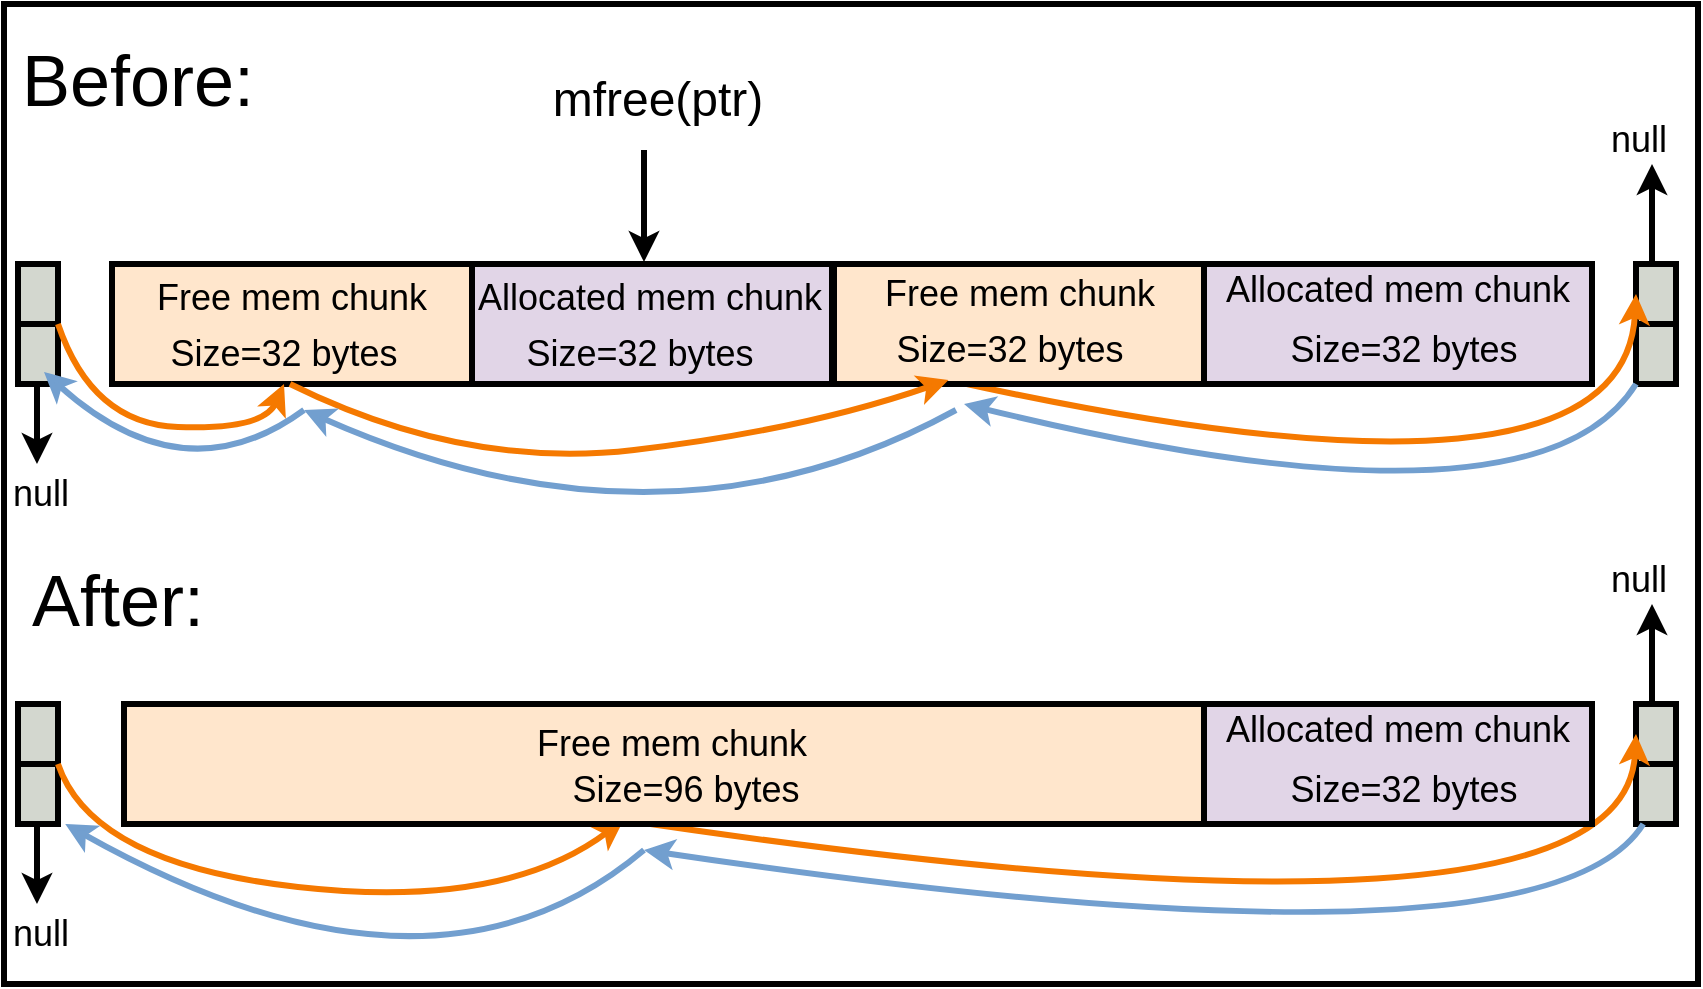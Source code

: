 <mxfile version="21.6.6" type="device">
  <diagram name="Page-1" id="aGrNsAUD6rLRG3-fpc4p">
    <mxGraphModel dx="2217" dy="751" grid="1" gridSize="10" guides="1" tooltips="1" connect="1" arrows="1" fold="1" page="1" pageScale="1" pageWidth="850" pageHeight="1100" math="0" shadow="0">
      <root>
        <mxCell id="0" />
        <mxCell id="1" parent="0" />
        <mxCell id="Dw3qF6tHwgRVVZFkppPR-358" value="" style="rounded=0;whiteSpace=wrap;html=1;strokeWidth=3;fillColor=none;" vertex="1" parent="1">
          <mxGeometry y="167" width="847" height="490" as="geometry" />
        </mxCell>
        <mxCell id="Dw3qF6tHwgRVVZFkppPR-285" value="&lt;font style=&quot;font-size: 36px;&quot;&gt;Before:&lt;/font&gt;" style="text;html=1;strokeColor=none;fillColor=none;align=center;verticalAlign=middle;whiteSpace=wrap;rounded=0;" vertex="1" parent="1">
          <mxGeometry x="37" y="190" width="60" height="30" as="geometry" />
        </mxCell>
        <mxCell id="Dw3qF6tHwgRVVZFkppPR-329" value="" style="rounded=0;whiteSpace=wrap;html=1;strokeWidth=3;" vertex="1" parent="1">
          <mxGeometry x="64" y="297" width="730" height="60" as="geometry" />
        </mxCell>
        <mxCell id="Dw3qF6tHwgRVVZFkppPR-330" value="" style="rounded=0;whiteSpace=wrap;html=1;strokeWidth=3;fillColor=#ffe6cc;strokeColor=default;" vertex="1" parent="1">
          <mxGeometry x="54" y="297" width="180" height="60" as="geometry" />
        </mxCell>
        <mxCell id="Dw3qF6tHwgRVVZFkppPR-331" value="&lt;div&gt;&lt;font style=&quot;font-size: 18px;&quot;&gt;Free mem chunk&lt;/font&gt;&lt;/div&gt;" style="text;html=1;strokeColor=none;fillColor=none;align=center;verticalAlign=middle;whiteSpace=wrap;rounded=0;" vertex="1" parent="1">
          <mxGeometry x="39" y="299" width="210" height="30" as="geometry" />
        </mxCell>
        <mxCell id="Dw3qF6tHwgRVVZFkppPR-332" value="&lt;font style=&quot;font-size: 18px;&quot;&gt;Size=32 bytes&lt;br&gt;&lt;/font&gt;" style="text;html=1;strokeColor=none;fillColor=none;align=center;verticalAlign=middle;whiteSpace=wrap;rounded=0;" vertex="1" parent="1">
          <mxGeometry x="76" y="327" width="128" height="30" as="geometry" />
        </mxCell>
        <mxCell id="Dw3qF6tHwgRVVZFkppPR-333" value="" style="rounded=0;whiteSpace=wrap;html=1;strokeWidth=3;fillColor=#d3d7cf;" vertex="1" parent="1">
          <mxGeometry x="7" y="297" width="20" height="60" as="geometry" />
        </mxCell>
        <mxCell id="Dw3qF6tHwgRVVZFkppPR-334" value="" style="endArrow=none;html=1;rounded=0;strokeWidth=3;entryX=1;entryY=0.5;entryDx=0;entryDy=0;" edge="1" parent="1" target="Dw3qF6tHwgRVVZFkppPR-333">
          <mxGeometry width="50" height="50" relative="1" as="geometry">
            <mxPoint x="7" y="327" as="sourcePoint" />
            <mxPoint x="57" y="277" as="targetPoint" />
          </mxGeometry>
        </mxCell>
        <mxCell id="Dw3qF6tHwgRVVZFkppPR-335" value="" style="rounded=0;whiteSpace=wrap;html=1;strokeWidth=3;fillColor=#d3d7cf;" vertex="1" parent="1">
          <mxGeometry x="816" y="297" width="20" height="60" as="geometry" />
        </mxCell>
        <mxCell id="Dw3qF6tHwgRVVZFkppPR-336" value="" style="endArrow=none;html=1;rounded=0;strokeWidth=3;entryX=1;entryY=0.5;entryDx=0;entryDy=0;" edge="1" parent="1" target="Dw3qF6tHwgRVVZFkppPR-335">
          <mxGeometry width="50" height="50" relative="1" as="geometry">
            <mxPoint x="816" y="327" as="sourcePoint" />
            <mxPoint x="866" y="277" as="targetPoint" />
          </mxGeometry>
        </mxCell>
        <mxCell id="Dw3qF6tHwgRVVZFkppPR-337" value="" style="endArrow=classic;html=1;rounded=0;strokeWidth=3;" edge="1" parent="1">
          <mxGeometry width="50" height="50" relative="1" as="geometry">
            <mxPoint x="16.5" y="357" as="sourcePoint" />
            <mxPoint x="16.5" y="397" as="targetPoint" />
          </mxGeometry>
        </mxCell>
        <mxCell id="Dw3qF6tHwgRVVZFkppPR-338" value="&lt;font style=&quot;font-size: 18px;&quot;&gt;null&lt;br&gt;&lt;/font&gt;" style="text;html=1;strokeColor=none;fillColor=none;align=center;verticalAlign=middle;whiteSpace=wrap;rounded=0;" vertex="1" parent="1">
          <mxGeometry y="397" width="37" height="30" as="geometry" />
        </mxCell>
        <mxCell id="Dw3qF6tHwgRVVZFkppPR-339" value="" style="curved=1;endArrow=classic;html=1;rounded=0;strokeWidth=3;exitX=1;exitY=0.5;exitDx=0;exitDy=0;strokeColor=#f57900;entryX=0.5;entryY=1;entryDx=0;entryDy=0;" edge="1" parent="1" source="Dw3qF6tHwgRVVZFkppPR-333" target="Dw3qF6tHwgRVVZFkppPR-332">
          <mxGeometry width="50" height="50" relative="1" as="geometry">
            <mxPoint x="426.5" y="390" as="sourcePoint" />
            <mxPoint x="687" y="367" as="targetPoint" />
            <Array as="points">
              <mxPoint x="44" y="377" />
              <mxPoint x="130" y="380" />
            </Array>
          </mxGeometry>
        </mxCell>
        <mxCell id="Dw3qF6tHwgRVVZFkppPR-340" value="" style="curved=1;endArrow=classic;html=1;rounded=0;strokeWidth=3;entryX=0;entryY=0.25;entryDx=0;entryDy=0;strokeColor=#f57900;exitX=0.25;exitY=1;exitDx=0;exitDy=0;" edge="1" parent="1" source="Dw3qF6tHwgRVVZFkppPR-349" target="Dw3qF6tHwgRVVZFkppPR-335">
          <mxGeometry width="50" height="50" relative="1" as="geometry">
            <mxPoint x="697" y="367" as="sourcePoint" />
            <mxPoint x="1185.75" y="357" as="targetPoint" />
            <Array as="points">
              <mxPoint x="810" y="430" />
            </Array>
          </mxGeometry>
        </mxCell>
        <mxCell id="Dw3qF6tHwgRVVZFkppPR-341" value="" style="endArrow=classic;html=1;rounded=0;strokeWidth=3;" edge="1" parent="1">
          <mxGeometry width="50" height="50" relative="1" as="geometry">
            <mxPoint x="824" y="297" as="sourcePoint" />
            <mxPoint x="824" y="247" as="targetPoint" />
          </mxGeometry>
        </mxCell>
        <mxCell id="Dw3qF6tHwgRVVZFkppPR-342" value="" style="curved=1;endArrow=classic;html=1;rounded=0;exitX=0.5;exitY=1;exitDx=0;exitDy=0;strokeWidth=3;strokeColor=#729fcf;" edge="1" parent="1">
          <mxGeometry width="50" height="50" relative="1" as="geometry">
            <mxPoint x="816" y="357" as="sourcePoint" />
            <mxPoint x="480" y="367" as="targetPoint" />
            <Array as="points">
              <mxPoint x="766" y="437" />
            </Array>
          </mxGeometry>
        </mxCell>
        <mxCell id="Dw3qF6tHwgRVVZFkppPR-344" value="" style="rounded=0;whiteSpace=wrap;html=1;strokeWidth=3;fillColor=#e1d5e7;" vertex="1" parent="1">
          <mxGeometry x="234" y="297" width="180" height="60" as="geometry" />
        </mxCell>
        <mxCell id="Dw3qF6tHwgRVVZFkppPR-345" value="&lt;font style=&quot;font-size: 18px;&quot;&gt;Size=32 bytes&lt;br&gt;&lt;/font&gt;" style="text;html=1;strokeColor=none;fillColor=none;align=center;verticalAlign=middle;whiteSpace=wrap;rounded=0;" vertex="1" parent="1">
          <mxGeometry x="256" y="327" width="124" height="30" as="geometry" />
        </mxCell>
        <mxCell id="Dw3qF6tHwgRVVZFkppPR-346" value="&lt;font style=&quot;font-size: 18px;&quot;&gt;Allocated mem chunk&lt;/font&gt;" style="text;html=1;strokeColor=none;fillColor=none;align=center;verticalAlign=middle;whiteSpace=wrap;rounded=0;" vertex="1" parent="1">
          <mxGeometry x="217.5" y="301" width="209.5" height="26" as="geometry" />
        </mxCell>
        <mxCell id="Dw3qF6tHwgRVVZFkppPR-347" value="" style="rounded=0;whiteSpace=wrap;html=1;strokeWidth=3;fillColor=#ffe6cc;strokeColor=default;" vertex="1" parent="1">
          <mxGeometry x="415" y="297" width="185" height="60" as="geometry" />
        </mxCell>
        <mxCell id="Dw3qF6tHwgRVVZFkppPR-348" value="" style="rounded=0;whiteSpace=wrap;html=1;strokeWidth=3;fillColor=#e1d5e7;strokeColor=default;" vertex="1" parent="1">
          <mxGeometry x="600" y="297" width="194" height="60" as="geometry" />
        </mxCell>
        <mxCell id="Dw3qF6tHwgRVVZFkppPR-349" value="&lt;font style=&quot;font-size: 18px;&quot;&gt;Size=32 bytes&lt;br&gt;&lt;/font&gt;" style="text;html=1;strokeColor=none;fillColor=none;align=center;verticalAlign=middle;whiteSpace=wrap;rounded=0;" vertex="1" parent="1">
          <mxGeometry x="441.25" y="325" width="124" height="30" as="geometry" />
        </mxCell>
        <mxCell id="Dw3qF6tHwgRVVZFkppPR-350" value="&lt;font style=&quot;font-size: 18px;&quot;&gt;Free mem chunk&lt;/font&gt;" style="text;html=1;strokeColor=none;fillColor=none;align=center;verticalAlign=middle;whiteSpace=wrap;rounded=0;" vertex="1" parent="1">
          <mxGeometry x="402.75" y="299" width="209.5" height="26" as="geometry" />
        </mxCell>
        <mxCell id="Dw3qF6tHwgRVVZFkppPR-351" value="&lt;font style=&quot;font-size: 18px;&quot;&gt;Allocated mem chunk&lt;/font&gt;" style="text;html=1;strokeColor=none;fillColor=none;align=center;verticalAlign=middle;whiteSpace=wrap;rounded=0;" vertex="1" parent="1">
          <mxGeometry x="608" y="295" width="178" height="30" as="geometry" />
        </mxCell>
        <mxCell id="Dw3qF6tHwgRVVZFkppPR-352" value="&lt;font style=&quot;font-size: 18px;&quot;&gt;Size=32 bytes&lt;br&gt;&lt;/font&gt;" style="text;html=1;strokeColor=none;fillColor=none;align=center;verticalAlign=middle;whiteSpace=wrap;rounded=0;" vertex="1" parent="1">
          <mxGeometry x="627" y="325" width="146" height="30" as="geometry" />
        </mxCell>
        <mxCell id="Dw3qF6tHwgRVVZFkppPR-353" value="&lt;font style=&quot;font-size: 24px;&quot;&gt;mfree(ptr)&lt;/font&gt;" style="text;html=1;strokeColor=none;fillColor=none;align=center;verticalAlign=middle;whiteSpace=wrap;rounded=0;" vertex="1" parent="1">
          <mxGeometry x="297" y="200" width="60" height="30" as="geometry" />
        </mxCell>
        <mxCell id="Dw3qF6tHwgRVVZFkppPR-354" value="" style="endArrow=classic;html=1;rounded=0;strokeWidth=3;" edge="1" parent="1">
          <mxGeometry width="50" height="50" relative="1" as="geometry">
            <mxPoint x="320" y="240" as="sourcePoint" />
            <mxPoint x="320" y="296" as="targetPoint" />
          </mxGeometry>
        </mxCell>
        <mxCell id="Dw3qF6tHwgRVVZFkppPR-363" value="" style="rounded=0;whiteSpace=wrap;html=1;strokeWidth=3;" vertex="1" parent="1">
          <mxGeometry x="64" y="517" width="730" height="60" as="geometry" />
        </mxCell>
        <mxCell id="Dw3qF6tHwgRVVZFkppPR-367" value="" style="rounded=0;whiteSpace=wrap;html=1;strokeWidth=3;fillColor=#d3d7cf;" vertex="1" parent="1">
          <mxGeometry x="7" y="517" width="20" height="60" as="geometry" />
        </mxCell>
        <mxCell id="Dw3qF6tHwgRVVZFkppPR-368" value="" style="endArrow=none;html=1;rounded=0;strokeWidth=3;entryX=1;entryY=0.5;entryDx=0;entryDy=0;" edge="1" parent="1" target="Dw3qF6tHwgRVVZFkppPR-367">
          <mxGeometry width="50" height="50" relative="1" as="geometry">
            <mxPoint x="7" y="547" as="sourcePoint" />
            <mxPoint x="57" y="497" as="targetPoint" />
          </mxGeometry>
        </mxCell>
        <mxCell id="Dw3qF6tHwgRVVZFkppPR-369" value="" style="rounded=0;whiteSpace=wrap;html=1;strokeWidth=3;fillColor=#d3d7cf;" vertex="1" parent="1">
          <mxGeometry x="816" y="517" width="20" height="60" as="geometry" />
        </mxCell>
        <mxCell id="Dw3qF6tHwgRVVZFkppPR-370" value="" style="endArrow=none;html=1;rounded=0;strokeWidth=3;entryX=1;entryY=0.5;entryDx=0;entryDy=0;" edge="1" parent="1" target="Dw3qF6tHwgRVVZFkppPR-369">
          <mxGeometry width="50" height="50" relative="1" as="geometry">
            <mxPoint x="816" y="547" as="sourcePoint" />
            <mxPoint x="866" y="497" as="targetPoint" />
          </mxGeometry>
        </mxCell>
        <mxCell id="Dw3qF6tHwgRVVZFkppPR-371" value="" style="endArrow=classic;html=1;rounded=0;strokeWidth=3;" edge="1" parent="1">
          <mxGeometry width="50" height="50" relative="1" as="geometry">
            <mxPoint x="16.5" y="577" as="sourcePoint" />
            <mxPoint x="16.5" y="617" as="targetPoint" />
          </mxGeometry>
        </mxCell>
        <mxCell id="Dw3qF6tHwgRVVZFkppPR-372" value="&lt;font style=&quot;font-size: 18px;&quot;&gt;null&lt;br&gt;&lt;/font&gt;" style="text;html=1;strokeColor=none;fillColor=none;align=center;verticalAlign=middle;whiteSpace=wrap;rounded=0;" vertex="1" parent="1">
          <mxGeometry y="617" width="37" height="30" as="geometry" />
        </mxCell>
        <mxCell id="Dw3qF6tHwgRVVZFkppPR-373" value="" style="curved=1;endArrow=classic;html=1;rounded=0;strokeWidth=3;exitX=1;exitY=0.5;exitDx=0;exitDy=0;strokeColor=#f57900;entryX=0.25;entryY=1;entryDx=0;entryDy=0;" edge="1" parent="1" source="Dw3qF6tHwgRVVZFkppPR-367" target="Dw3qF6tHwgRVVZFkppPR-381">
          <mxGeometry width="50" height="50" relative="1" as="geometry">
            <mxPoint x="426.5" y="610" as="sourcePoint" />
            <mxPoint x="687" y="587" as="targetPoint" />
            <Array as="points">
              <mxPoint x="44" y="597" />
              <mxPoint x="250" y="620" />
            </Array>
          </mxGeometry>
        </mxCell>
        <mxCell id="Dw3qF6tHwgRVVZFkppPR-374" value="" style="curved=1;endArrow=classic;html=1;rounded=0;strokeWidth=3;entryX=0;entryY=0.25;entryDx=0;entryDy=0;strokeColor=#f57900;exitX=0.25;exitY=1;exitDx=0;exitDy=0;" edge="1" parent="1" source="Dw3qF6tHwgRVVZFkppPR-381" target="Dw3qF6tHwgRVVZFkppPR-369">
          <mxGeometry width="50" height="50" relative="1" as="geometry">
            <mxPoint x="697" y="587" as="sourcePoint" />
            <mxPoint x="1185.75" y="577" as="targetPoint" />
            <Array as="points">
              <mxPoint x="810" y="650" />
            </Array>
          </mxGeometry>
        </mxCell>
        <mxCell id="Dw3qF6tHwgRVVZFkppPR-375" value="" style="endArrow=classic;html=1;rounded=0;strokeWidth=3;" edge="1" parent="1">
          <mxGeometry width="50" height="50" relative="1" as="geometry">
            <mxPoint x="824" y="517" as="sourcePoint" />
            <mxPoint x="824" y="467" as="targetPoint" />
          </mxGeometry>
        </mxCell>
        <mxCell id="Dw3qF6tHwgRVVZFkppPR-376" value="" style="rounded=0;whiteSpace=wrap;html=1;strokeWidth=3;fillColor=#e1d5e7;" vertex="1" parent="1">
          <mxGeometry x="234" y="517" width="180" height="60" as="geometry" />
        </mxCell>
        <mxCell id="Dw3qF6tHwgRVVZFkppPR-379" value="" style="rounded=0;whiteSpace=wrap;html=1;strokeWidth=3;fillColor=#ffe6cc;strokeColor=default;" vertex="1" parent="1">
          <mxGeometry x="60" y="517" width="540" height="60" as="geometry" />
        </mxCell>
        <mxCell id="Dw3qF6tHwgRVVZFkppPR-380" value="" style="rounded=0;whiteSpace=wrap;html=1;strokeWidth=3;fillColor=#e1d5e7;strokeColor=default;" vertex="1" parent="1">
          <mxGeometry x="600" y="517" width="194" height="60" as="geometry" />
        </mxCell>
        <mxCell id="Dw3qF6tHwgRVVZFkppPR-381" value="&lt;font style=&quot;font-size: 18px;&quot;&gt;Size=96 bytes&lt;br&gt;&lt;/font&gt;" style="text;html=1;strokeColor=none;fillColor=none;align=center;verticalAlign=middle;whiteSpace=wrap;rounded=0;" vertex="1" parent="1">
          <mxGeometry x="278.75" y="545" width="124" height="30" as="geometry" />
        </mxCell>
        <mxCell id="Dw3qF6tHwgRVVZFkppPR-382" value="&lt;font style=&quot;font-size: 18px;&quot;&gt;Free mem chunk&lt;/font&gt;" style="text;html=1;strokeColor=none;fillColor=none;align=center;verticalAlign=middle;whiteSpace=wrap;rounded=0;" vertex="1" parent="1">
          <mxGeometry x="243" y="524" width="182.25" height="26" as="geometry" />
        </mxCell>
        <mxCell id="Dw3qF6tHwgRVVZFkppPR-383" value="&lt;font style=&quot;font-size: 18px;&quot;&gt;Allocated mem chunk&lt;/font&gt;" style="text;html=1;strokeColor=none;fillColor=none;align=center;verticalAlign=middle;whiteSpace=wrap;rounded=0;" vertex="1" parent="1">
          <mxGeometry x="608" y="515" width="178" height="30" as="geometry" />
        </mxCell>
        <mxCell id="Dw3qF6tHwgRVVZFkppPR-384" value="&lt;font style=&quot;font-size: 18px;&quot;&gt;Size=32 bytes&lt;br&gt;&lt;/font&gt;" style="text;html=1;strokeColor=none;fillColor=none;align=center;verticalAlign=middle;whiteSpace=wrap;rounded=0;" vertex="1" parent="1">
          <mxGeometry x="627" y="545" width="146" height="30" as="geometry" />
        </mxCell>
        <mxCell id="Dw3qF6tHwgRVVZFkppPR-385" value="&lt;font style=&quot;font-size: 36px;&quot;&gt;After:&lt;/font&gt;" style="text;html=1;strokeColor=none;fillColor=none;align=center;verticalAlign=middle;whiteSpace=wrap;rounded=0;" vertex="1" parent="1">
          <mxGeometry x="27" y="450" width="60" height="30" as="geometry" />
        </mxCell>
        <mxCell id="Dw3qF6tHwgRVVZFkppPR-387" value="" style="curved=1;endArrow=classic;html=1;rounded=0;exitX=0.5;exitY=1;exitDx=0;exitDy=0;strokeWidth=3;strokeColor=#729fcf;" edge="1" parent="1">
          <mxGeometry width="50" height="50" relative="1" as="geometry">
            <mxPoint x="819.63" y="577" as="sourcePoint" />
            <mxPoint x="320" y="590" as="targetPoint" />
            <Array as="points">
              <mxPoint x="769.63" y="657" />
            </Array>
          </mxGeometry>
        </mxCell>
        <mxCell id="Dw3qF6tHwgRVVZFkppPR-388" value="" style="curved=1;endArrow=classic;html=1;rounded=0;strokeWidth=3;strokeColor=#729fcf;entryX=1;entryY=1;entryDx=0;entryDy=0;" edge="1" parent="1">
          <mxGeometry width="50" height="50" relative="1" as="geometry">
            <mxPoint x="320" y="590" as="sourcePoint" />
            <mxPoint x="30.63" y="577" as="targetPoint" />
            <Array as="points">
              <mxPoint x="213.63" y="680" />
            </Array>
          </mxGeometry>
        </mxCell>
        <mxCell id="Dw3qF6tHwgRVVZFkppPR-389" value="&lt;font style=&quot;font-size: 18px;&quot;&gt;null&lt;br&gt;&lt;/font&gt;" style="text;html=1;strokeColor=none;fillColor=none;align=center;verticalAlign=middle;whiteSpace=wrap;rounded=0;" vertex="1" parent="1">
          <mxGeometry x="799" y="440" width="37" height="30" as="geometry" />
        </mxCell>
        <mxCell id="Dw3qF6tHwgRVVZFkppPR-390" value="&lt;font style=&quot;font-size: 18px;&quot;&gt;null&lt;br&gt;&lt;/font&gt;" style="text;html=1;strokeColor=none;fillColor=none;align=center;verticalAlign=middle;whiteSpace=wrap;rounded=0;" vertex="1" parent="1">
          <mxGeometry x="799" y="220" width="37" height="30" as="geometry" />
        </mxCell>
        <mxCell id="Dw3qF6tHwgRVVZFkppPR-391" value="" style="curved=1;endArrow=classic;html=1;rounded=0;strokeWidth=3;exitX=1;exitY=0.5;exitDx=0;exitDy=0;strokeColor=#f57900;entryX=0.25;entryY=1;entryDx=0;entryDy=0;" edge="1" parent="1" target="Dw3qF6tHwgRVVZFkppPR-349">
          <mxGeometry width="50" height="50" relative="1" as="geometry">
            <mxPoint x="143" y="357" as="sourcePoint" />
            <mxPoint x="256" y="387" as="targetPoint" />
            <Array as="points">
              <mxPoint x="230" y="400" />
              <mxPoint x="400" y="380" />
            </Array>
          </mxGeometry>
        </mxCell>
        <mxCell id="Dw3qF6tHwgRVVZFkppPR-393" value="" style="curved=1;endArrow=classic;html=1;rounded=0;strokeWidth=3;strokeColor=#729fcf;" edge="1" parent="1">
          <mxGeometry width="50" height="50" relative="1" as="geometry">
            <mxPoint x="476" y="370" as="sourcePoint" />
            <mxPoint x="150" y="370" as="targetPoint" />
            <Array as="points">
              <mxPoint x="330" y="450" />
            </Array>
          </mxGeometry>
        </mxCell>
        <mxCell id="Dw3qF6tHwgRVVZFkppPR-394" value="" style="curved=1;endArrow=classic;html=1;rounded=0;strokeWidth=3;strokeColor=#729fcf;" edge="1" parent="1">
          <mxGeometry width="50" height="50" relative="1" as="geometry">
            <mxPoint x="150" y="370" as="sourcePoint" />
            <mxPoint x="20" y="351" as="targetPoint" />
            <Array as="points">
              <mxPoint x="90" y="414" />
            </Array>
          </mxGeometry>
        </mxCell>
      </root>
    </mxGraphModel>
  </diagram>
</mxfile>
